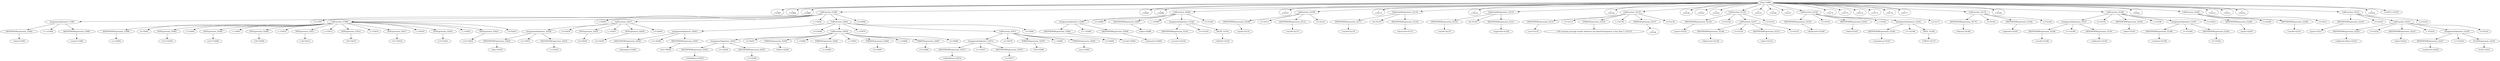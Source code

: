 digraph {

"Prog_51986"->"<
>51987";
"Prog_51986"->"<
>51988";
"Prog_51986"->"<
>51989";
"Prog_51986"->"CallFunction_51990";
"CallFunction_51990"->"AssignmentOpetators_51991";
"AssignmentOpetators_51991"->"IDENTIFIERExpression_51992";
"IDENTIFIERExpression_51992"->"<data>51993";
"AssignmentOpetators_51991"->"<<->51994";
"AssignmentOpetators_51991"->"IDENTIFIERExpression_51995";
"IDENTIFIERExpression_51995"->"<array>51996";
"CallFunction_51990"->"<(>51997";
"CallFunction_51990"->"CallFunction_51998";
"CallFunction_51998"->"IDENTIFIERExpression_51999";
"IDENTIFIERExpression_51999"->"<c>52000";
"CallFunction_51998"->"<(>52001";
"CallFunction_51998"->"INTExpression_52002";
"INTExpression_52002"->"<512>52003";
"CallFunction_51998"->"<,>52004";
"CallFunction_51998"->"INTExpression_52005";
"INTExpression_52005"->"<227>52006";
"CallFunction_51998"->"<,>52007";
"CallFunction_51998"->"INTExpression_52008";
"INTExpression_52008"->"<59>52009";
"CallFunction_51998"->"<,>52010";
"CallFunction_51998"->"INTExpression_52011";
"INTExpression_52011"->"<18>52012";
"CallFunction_51998"->"<,>52013";
"CallFunction_51998"->"INTExpression_52014";
"INTExpression_52014"->"<54>52015";
"CallFunction_51998"->"<,>52016";
"CallFunction_51998"->"INTExpression_52017";
"INTExpression_52017"->"<37>52018";
"CallFunction_51998"->"<,>52019";
"CallFunction_51998"->"INTExpression_52020";
"INTExpression_52020"->"<15>52021";
"CallFunction_51998"->"<,>52022";
"CallFunction_51998"->"INTExpression_52023";
"INTExpression_52023"->"<12>52024";
"CallFunction_51998"->"<)>52025";
"CallFunction_51990"->"<,>52026";
"CallFunction_51990"->"CallFunction_52027";
"CallFunction_52027"->"AssignmentOpetators_52028";
"AssignmentOpetators_52028"->"IDENTIFIERExpression_52029";
"IDENTIFIERExpression_52029"->"<dim>52030";
"AssignmentOpetators_52028"->"<=>52031";
"AssignmentOpetators_52028"->"IDENTIFIERExpression_52032";
"IDENTIFIERExpression_52032"->"<c>52033";
"CallFunction_52027"->"<(>52034";
"CallFunction_52027"->"INTExpression_52035";
"INTExpression_52035"->"<4>52036";
"CallFunction_52027"->"<,>52037";
"CallFunction_52027"->"INTExpression_52038";
"INTExpression_52038"->"<2>52039";
"CallFunction_52027"->"<)>52040";
"CallFunction_51990"->"<,>52041";
"CallFunction_51990"->"CallFunction_52042";
"CallFunction_52042"->"AssignmentOpetators_52043";
"AssignmentOpetators_52043"->"IDENTIFIERExpression_52044";
"IDENTIFIERExpression_52044"->"<dimnames>52045";
"AssignmentOpetators_52043"->"<=>52046";
"AssignmentOpetators_52043"->"IDENTIFIERExpression_52047";
"IDENTIFIERExpression_52047"->"<list>52048";
"CallFunction_52042"->"<(>52049";
"CallFunction_52042"->"CallFunction_52050";
"CallFunction_52050"->"AssignmentOpetators_52051";
"AssignmentOpetators_52051"->"IDENTIFIERExpression_52052";
"IDENTIFIERExpression_52052"->"<ChildAbuse>52053";
"AssignmentOpetators_52051"->"<=>52054";
"AssignmentOpetators_52051"->"IDENTIFIERExpression_52055";
"IDENTIFIERExpression_52055"->"<c>52056";
"CallFunction_52050"->"<(>52057";
"CallFunction_52050"->"STRINGExpression_52058";
"STRINGExpression_52058"->"<None>52059";
"CallFunction_52050"->"<,>52060";
"CallFunction_52050"->"STRINGExpression_52061";
"STRINGExpression_52061"->"<1>52062";
"CallFunction_52050"->"<,>52063";
"CallFunction_52050"->"STRINGExpression_52064";
"STRINGExpression_52064"->"<2>52065";
"CallFunction_52050"->"<,>52066";
"CallFunction_52050"->"STRINGExpression_52067";
"STRINGExpression_52067"->"<3>52068";
"CallFunction_52050"->"<)>52069";
"CallFunction_52042"->"<,>52070";
"CallFunction_52042"->"CallFunction_52071";
"CallFunction_52071"->"AssignmentOpetators_52072";
"AssignmentOpetators_52072"->"IDENTIFIERExpression_52073";
"IDENTIFIERExpression_52073"->"<AdultAbuse>52074";
"AssignmentOpetators_52072"->"<=>52075";
"AssignmentOpetators_52072"->"IDENTIFIERExpression_52076";
"IDENTIFIERExpression_52076"->"<c>52077";
"CallFunction_52071"->"<(>52078";
"CallFunction_52071"->"STRINGExpression_52079";
"STRINGExpression_52079"->"<No>52080";
"CallFunction_52071"->"<,>52081";
"CallFunction_52071"->"STRINGExpression_52082";
"STRINGExpression_52082"->"<yes>52083";
"CallFunction_52071"->"<)>52084";
"CallFunction_52042"->"<)>52085";
"CallFunction_51990"->"<)>52086";
"Prog_51986"->"<
>52087";
"Prog_51986"->"<
>52088";
"Prog_51986"->"CallFunction_52089";
"CallFunction_52089"->"AssignmentOpetators_52090";
"AssignmentOpetators_52090"->"IDENTIFIERExpression_52091";
"IDENTIFIERExpression_52091"->"<result>52092";
"AssignmentOpetators_52090"->"<<->52093";
"AssignmentOpetators_52090"->"IDENTIFIERExpression_52094";
"IDENTIFIERExpression_52094"->"<chisq.test>52095";
"CallFunction_52089"->"<(>52096";
"CallFunction_52089"->"IDENTIFIERExpression_52097";
"IDENTIFIERExpression_52097"->"<data>52098";
"CallFunction_52089"->"<,>52099";
"CallFunction_52089"->"AssignmentOpetators_52100";
"AssignmentOpetators_52100"->"IDENTIFIERExpression_52101";
"IDENTIFIERExpression_52101"->"<correct>52102";
"AssignmentOpetators_52100"->"<=>52103";
"AssignmentOpetators_52100"->"FALSE_52104";
"FALSE_52104"->"<FALSE>52105";
"CallFunction_52089"->"<)>52106";
"Prog_51986"->"<
>52107";
"Prog_51986"->"CallFunction_52108";
"CallFunction_52108"->"IDENTIFIERExpression_52109";
"IDENTIFIERExpression_52109"->"<print>52110";
"CallFunction_52108"->"<(>52111";
"CallFunction_52108"->"IDENTIFIERExpression_52112";
"IDENTIFIERExpression_52112"->"<result>52113";
"CallFunction_52108"->"<)>52114";
"Prog_51986"->"<
>52115";
"Prog_51986"->"DollarAndAtOperators_52116";
"DollarAndAtOperators_52116"->"IDENTIFIERExpression_52117";
"IDENTIFIERExpression_52117"->"<result>52118";
"DollarAndAtOperators_52116"->"<$>52119";
"DollarAndAtOperators_52116"->"IDENTIFIERExpression_52120";
"IDENTIFIERExpression_52120"->"<observed>52121";
"Prog_51986"->"<
>52122";
"Prog_51986"->"DollarAndAtOperators_52123";
"DollarAndAtOperators_52123"->"IDENTIFIERExpression_52124";
"IDENTIFIERExpression_52124"->"<result>52125";
"DollarAndAtOperators_52123"->"<$>52126";
"DollarAndAtOperators_52123"->"IDENTIFIERExpression_52127";
"IDENTIFIERExpression_52127"->"<expected>52128";
"Prog_51986"->"<
>52129";
"Prog_51986"->"CallFunction_52130";
"CallFunction_52130"->"IDENTIFIERExpression_52131";
"IDENTIFIERExpression_52131"->"<cat>52132";
"CallFunction_52130"->"<(>52133";
"CallFunction_52130"->"STRINGExpression_52134";
"STRINGExpression_52134"->"<The warning message results whenever an expected frequency is less than 5.>52135";
"CallFunction_52130"->"<,>52136";
"CallFunction_52130"->"STRINGExpression_52137";
"STRINGExpression_52137"->"<\n>52138";
"CallFunction_52130"->"<)>52139";
"Prog_51986"->"<
>52140";
"Prog_51986"->"<
>52141";
"Prog_51986"->"<
>52142";
"Prog_51986"->"CallFunction_52143";
"CallFunction_52143"->"IDENTIFIERExpression_52144";
"IDENTIFIERExpression_52144"->"<print>52145";
"CallFunction_52143"->"<(>52146";
"CallFunction_52143"->"CallFunction_52147";
"CallFunction_52147"->"IDENTIFIERExpression_52148";
"IDENTIFIERExpression_52148"->"<fisher.test>52149";
"CallFunction_52147"->"<(>52150";
"CallFunction_52147"->"IDENTIFIERExpression_52151";
"IDENTIFIERExpression_52151"->"<data>52152";
"CallFunction_52147"->"<)>52153";
"CallFunction_52143"->"<)>52154";
"Prog_51986"->"<
>52155";
"Prog_51986"->"<
>52156";
"Prog_51986"->"<
>52157";
"Prog_51986"->"CallFunction_52158";
"CallFunction_52158"->"IDENTIFIERExpression_52159";
"IDENTIFIERExpression_52159"->"<fisher.test>52160";
"CallFunction_52158"->"<(>52161";
"CallFunction_52158"->"IDENTIFIERExpression_52162";
"IDENTIFIERExpression_52162"->"<data>52163";
"CallFunction_52158"->"<,>52164";
"CallFunction_52158"->"AssignmentOpetators_52165";
"AssignmentOpetators_52165"->"IDENTIFIERExpression_52166";
"IDENTIFIERExpression_52166"->"<simulate.p>52167";
"AssignmentOpetators_52165"->"<=>52168";
"AssignmentOpetators_52165"->"TRUE_52169";
"TRUE_52169"->"<TRUE>52170";
"CallFunction_52158"->"<)>52171";
"Prog_51986"->"<
>52172";
"Prog_51986"->"<
>52173";
"Prog_51986"->"<
>52174";
"Prog_51986"->"<
>52175";
"Prog_51986"->"<
>52176";
"Prog_51986"->"<
>52177";
"Prog_51986"->"CallFunction_52178";
"CallFunction_52178"->"IDENTIFIERExpression_52179";
"IDENTIFIERExpression_52179"->"<library>52180";
"CallFunction_52178"->"<(>52181";
"CallFunction_52178"->"IDENTIFIERExpression_52182";
"IDENTIFIERExpression_52182"->"<epitools>52183";
"CallFunction_52178"->"<)>52184";
"Prog_51986"->"<
>52185";
"Prog_51986"->"CallFunction_52186";
"CallFunction_52186"->"AssignmentOpetators_52187";
"AssignmentOpetators_52187"->"IDENTIFIERExpression_52188";
"IDENTIFIERExpression_52188"->"<result>52189";
"AssignmentOpetators_52187"->"<=>52190";
"AssignmentOpetators_52187"->"IDENTIFIERExpression_52191";
"IDENTIFIERExpression_52191"->"<oddsratio>52192";
"CallFunction_52186"->"<(>52193";
"CallFunction_52186"->"IDENTIFIERExpression_52194";
"IDENTIFIERExpression_52194"->"<data>52195";
"CallFunction_52186"->"<,>52196";
"CallFunction_52186"->"AssignmentOpetators_52197";
"AssignmentOpetators_52197"->"IDENTIFIERExpression_52198";
"IDENTIFIERExpression_52198"->"<verbose>52199";
"AssignmentOpetators_52197"->"<=>52200";
"AssignmentOpetators_52197"->"IDENTIFIERExpression_52201";
"IDENTIFIERExpression_52201"->"<T>52202";
"CallFunction_52186"->"<)>52203";
"Prog_51986"->"<
>52204";
"Prog_51986"->"CallFunction_52205";
"CallFunction_52205"->"IDENTIFIERExpression_52206";
"IDENTIFIERExpression_52206"->"<print>52207";
"CallFunction_52205"->"<(>52208";
"CallFunction_52205"->"IDENTIFIERExpression_52209";
"IDENTIFIERExpression_52209"->"<result>52210";
"CallFunction_52205"->"<)>52211";
"Prog_51986"->"<
>52212";
"Prog_51986"->"<
>52213";
"Prog_51986"->"<
>52214";
"Prog_51986"->"CallFunction_52215";
"CallFunction_52215"->"IDENTIFIERExpression_52216";
"IDENTIFIERExpression_52216"->"<print>52217";
"CallFunction_52215"->"<(>52218";
"CallFunction_52215"->"CallFunction_52219";
"CallFunction_52219"->"IDENTIFIERExpression_52220";
"IDENTIFIERExpression_52220"->"<oddsratio.fisher>52221";
"CallFunction_52219"->"<(>52222";
"CallFunction_52219"->"IDENTIFIERExpression_52223";
"IDENTIFIERExpression_52223"->"<data>52224";
"CallFunction_52219"->"<,>52225";
"CallFunction_52219"->"AssignmentOpetators_52226";
"AssignmentOpetators_52226"->"IDENTIFIERExpression_52227";
"IDENTIFIERExpression_52227"->"<conf.level>52228";
"AssignmentOpetators_52226"->"<=>52229";
"AssignmentOpetators_52226"->"FLOATExpression_52230";
"FLOATExpression_52230"->"<0.95>52231";
"CallFunction_52219"->"<)>52232";
"CallFunction_52215"->"<)>52233";
"Prog_51986"->"<
>52234";
"Prog_51986"->"<<EOF>>52235";
}
